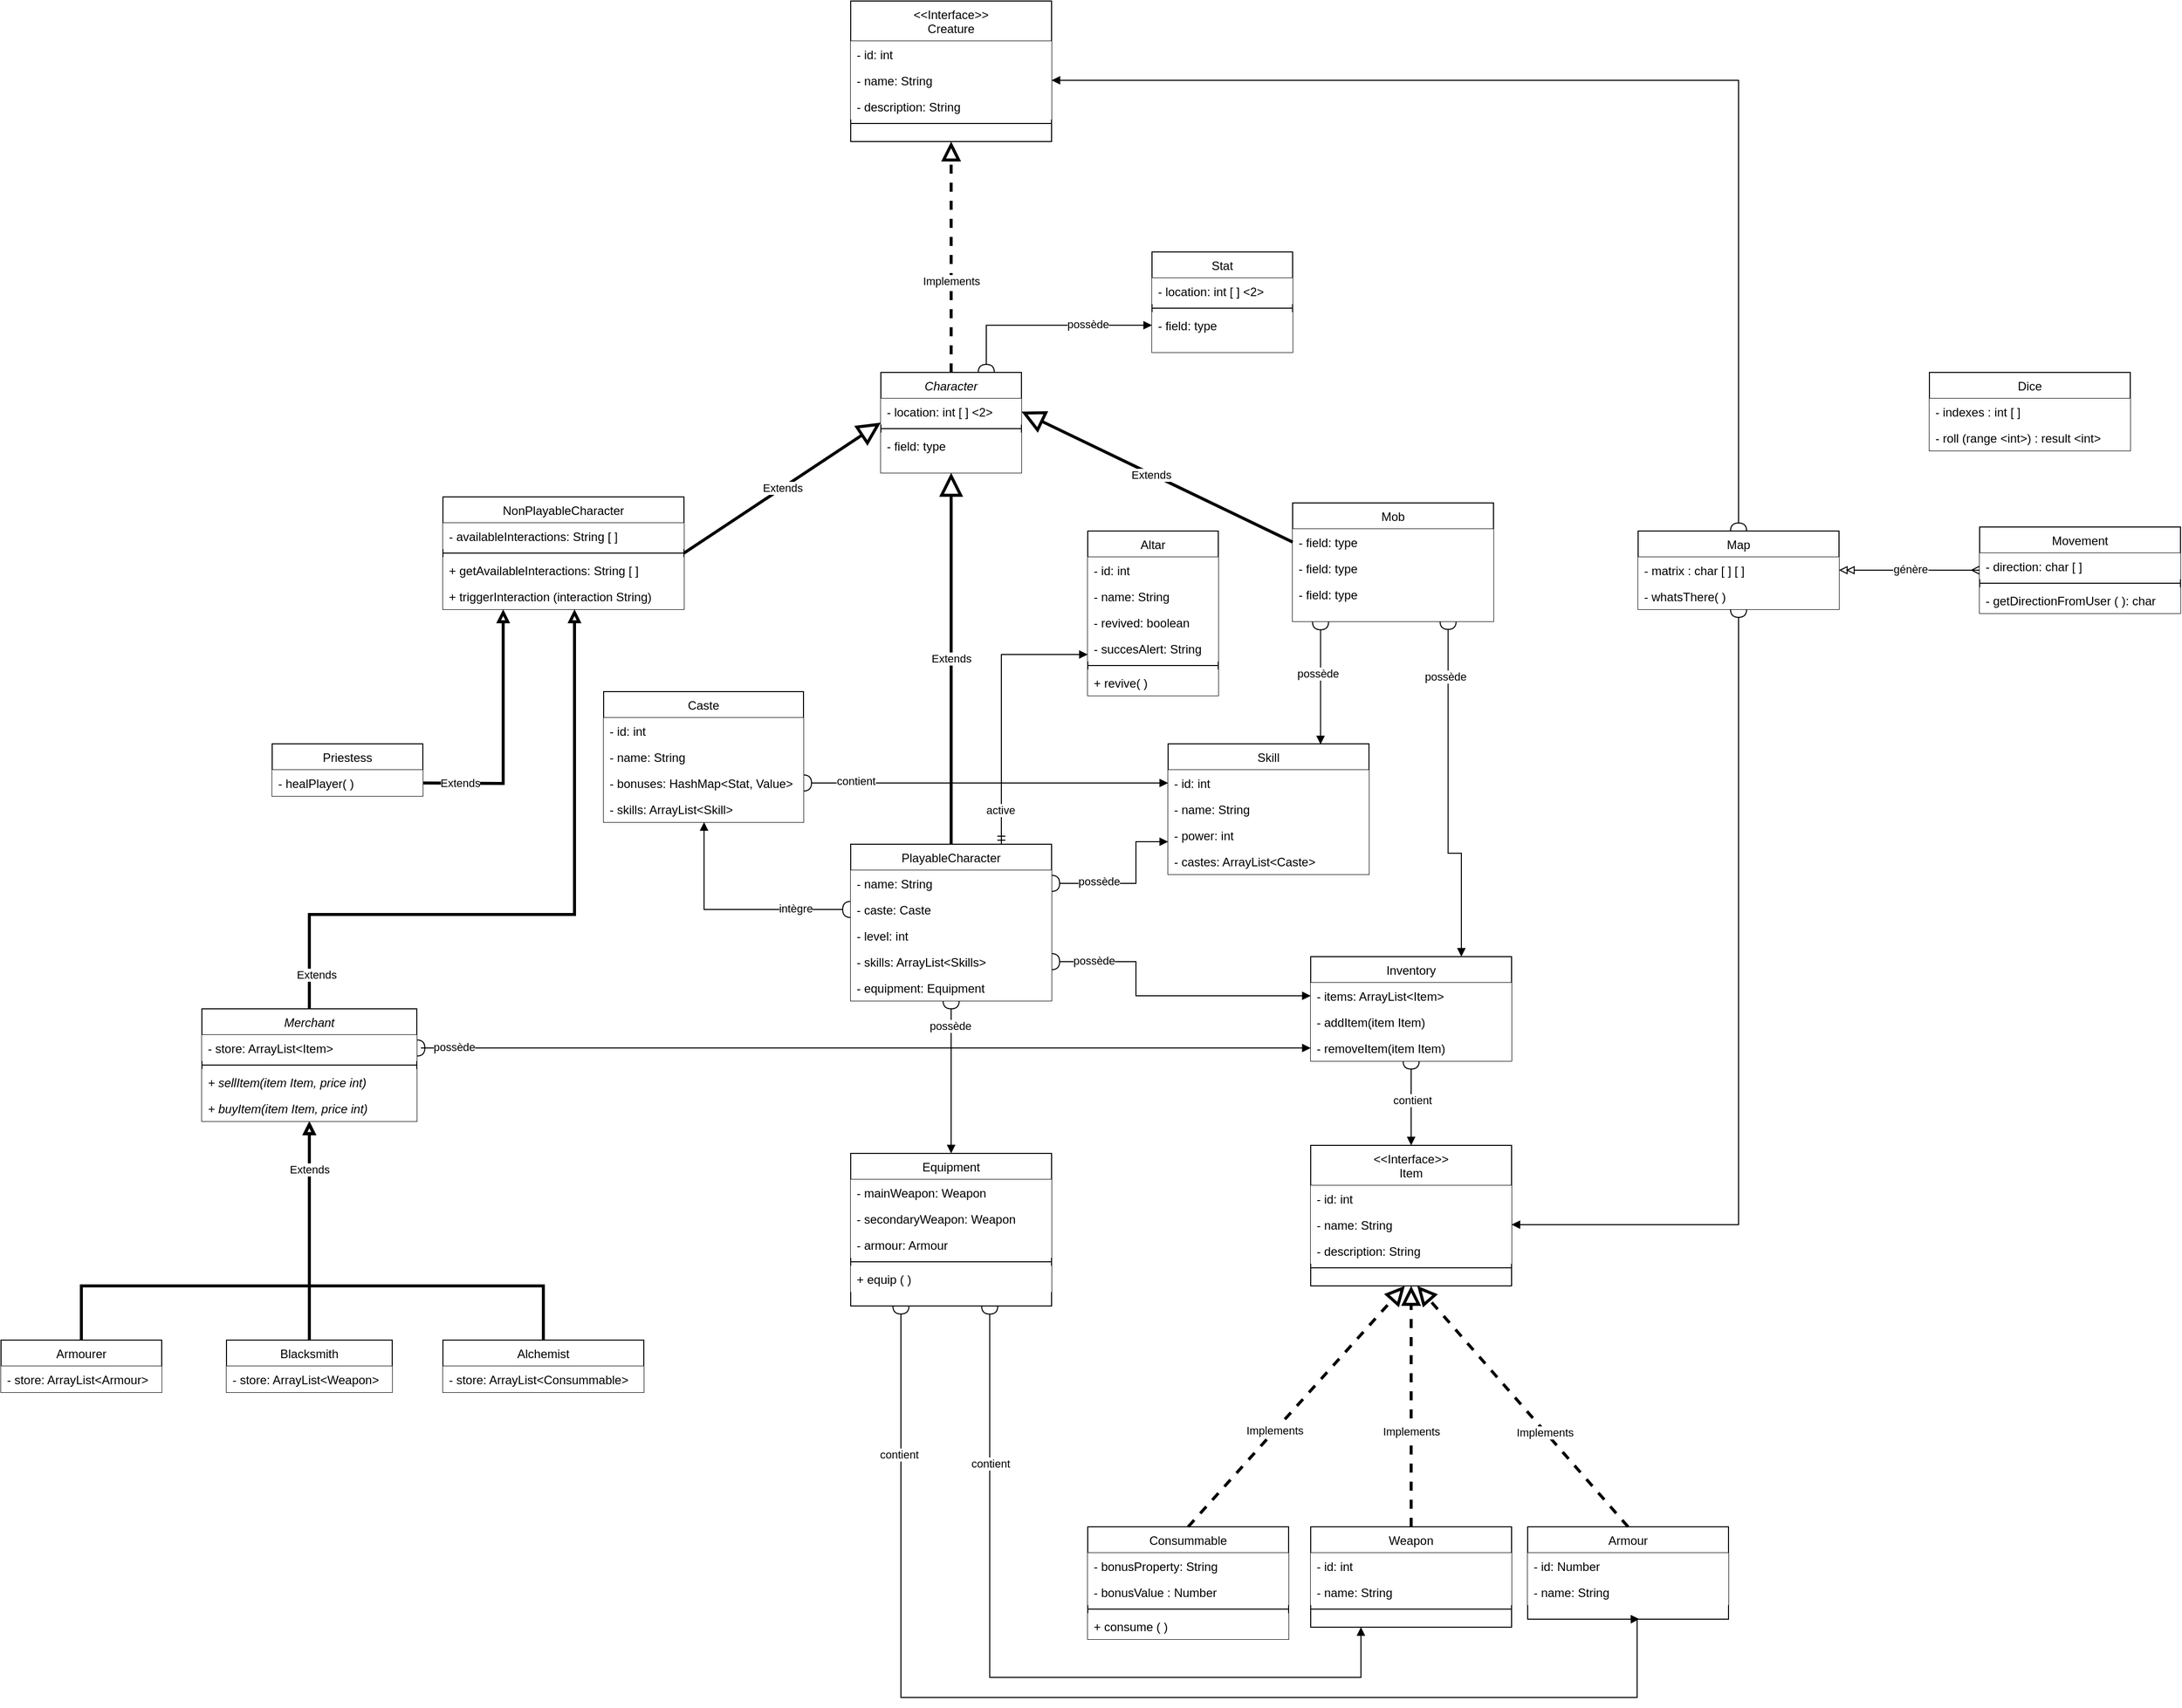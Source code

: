 <mxfile version="20.5.1" type="device"><diagram id="bacvR_WEtMaxYuzDd8Ud" name="Page-1"><mxGraphModel dx="2946" dy="1629" grid="1" gridSize="10" guides="1" tooltips="1" connect="1" arrows="1" fold="1" page="1" pageScale="1" pageWidth="2339" pageHeight="3300" math="0" shadow="0"><root><mxCell id="0"/><mxCell id="1" parent="0"/><mxCell id="iHR3ei4eB-obpqlai1Qw-1" value="Character" style="swimlane;fontStyle=2;childLayout=stackLayout;horizontal=1;startSize=26;fillColor=default;horizontalStack=0;resizeParent=1;resizeParentMax=0;resizeLast=0;collapsible=1;marginBottom=0;" parent="1" vertex="1"><mxGeometry x="936" y="900" width="140" height="100" as="geometry"/></mxCell><mxCell id="iHR3ei4eB-obpqlai1Qw-2" value="- location: int [ ] &lt;2&gt;" style="text;strokeColor=none;fillColor=default;align=left;verticalAlign=top;spacingLeft=4;spacingRight=4;overflow=hidden;rotatable=0;points=[[0,0.5],[1,0.5]];portConstraint=eastwest;" parent="iHR3ei4eB-obpqlai1Qw-1" vertex="1"><mxGeometry y="26" width="140" height="26" as="geometry"/></mxCell><mxCell id="2QzIcnTXjw0bwyJ7stiV-1" value="" style="line;strokeWidth=1;fillColor=default;align=left;verticalAlign=middle;spacingTop=-1;spacingLeft=3;spacingRight=3;rotatable=0;labelPosition=right;points=[];portConstraint=eastwest;strokeColor=inherit;" parent="iHR3ei4eB-obpqlai1Qw-1" vertex="1"><mxGeometry y="52" width="140" height="8" as="geometry"/></mxCell><mxCell id="2QzIcnTXjw0bwyJ7stiV-2" value="- field: type" style="text;strokeColor=none;fillColor=default;align=left;verticalAlign=top;spacingLeft=4;spacingRight=4;overflow=hidden;rotatable=0;points=[[0,0.5],[1,0.5]];portConstraint=eastwest;" parent="iHR3ei4eB-obpqlai1Qw-1" vertex="1"><mxGeometry y="60" width="140" height="26" as="geometry"/></mxCell><mxCell id="2QzIcnTXjw0bwyJ7stiV-3" value="" style="text;strokeColor=none;fillColor=default;align=left;verticalAlign=middle;spacingTop=-1;spacingLeft=4;spacingRight=4;rotatable=0;labelPosition=right;points=[];portConstraint=eastwest;" parent="iHR3ei4eB-obpqlai1Qw-1" vertex="1"><mxGeometry y="86" width="140" height="14" as="geometry"/></mxCell><mxCell id="2QzIcnTXjw0bwyJ7stiV-102" style="edgeStyle=orthogonalEdgeStyle;rounded=0;jumpSize=6;orthogonalLoop=1;jettySize=auto;html=1;exitX=1;exitY=0.5;exitDx=0;exitDy=0;entryX=0.5;entryY=0;entryDx=0;entryDy=0;strokeWidth=1;fontSize=11;startArrow=block;startFill=1;endArrow=halfCircle;endFill=0;" parent="1" source="_h5N_woUpPBvjCQWSPod-8" target="MS47iwPVno479nsz4RXf-2" edge="1"><mxGeometry relative="1" as="geometry"/></mxCell><mxCell id="rMMxeaxVW15OA8O81HT3-102" style="edgeStyle=orthogonalEdgeStyle;rounded=0;orthogonalLoop=1;jettySize=auto;html=1;entryX=0.5;entryY=0;entryDx=0;entryDy=0;startArrow=block;startFill=0;endArrow=none;endFill=0;strokeWidth=3;" parent="1" source="2QzIcnTXjw0bwyJ7stiV-69" target="rMMxeaxVW15OA8O81HT3-51" edge="1"><mxGeometry relative="1" as="geometry"><mxPoint x="570" y="1490" as="sourcePoint"/><Array as="points"><mxPoint x="631" y="1440"/><mxPoint x="367" y="1440"/></Array></mxGeometry></mxCell><mxCell id="2QzIcnTXjw0bwyJ7stiV-32" value="Extends" style="edgeLabel;html=1;align=center;verticalAlign=middle;resizable=0;points=[];" parent="rMMxeaxVW15OA8O81HT3-102" vertex="1" connectable="0"><mxGeometry x="0.112" relative="1" as="geometry"><mxPoint x="-193" y="60" as="offset"/></mxGeometry></mxCell><mxCell id="kKPtVSCpeIszYHzAwY8w-2" value="NonPlayableCharacter" style="swimlane;fontStyle=0;childLayout=stackLayout;horizontal=1;startSize=26;fillColor=default;horizontalStack=0;resizeParent=1;resizeParentMax=0;resizeLast=0;collapsible=1;marginBottom=0;" parent="1" vertex="1"><mxGeometry x="500" y="1024" width="240" height="112" as="geometry"/></mxCell><mxCell id="kKPtVSCpeIszYHzAwY8w-5" value="- availableInteractions: String [ ]" style="text;strokeColor=none;fillColor=default;align=left;verticalAlign=top;spacingLeft=4;spacingRight=4;overflow=hidden;rotatable=0;points=[[0,0.5],[1,0.5]];portConstraint=eastwest;" parent="kKPtVSCpeIszYHzAwY8w-2" vertex="1"><mxGeometry y="26" width="240" height="26" as="geometry"/></mxCell><mxCell id="2QzIcnTXjw0bwyJ7stiV-8" value="" style="line;strokeWidth=1;fillColor=default;align=left;verticalAlign=middle;spacingTop=-1;spacingLeft=3;spacingRight=3;rotatable=0;labelPosition=right;points=[];portConstraint=eastwest;strokeColor=inherit;" parent="kKPtVSCpeIszYHzAwY8w-2" vertex="1"><mxGeometry y="52" width="240" height="8" as="geometry"/></mxCell><mxCell id="2QzIcnTXjw0bwyJ7stiV-9" value="+ getAvailableInteractions: String [ ]" style="text;strokeColor=none;fillColor=default;align=left;verticalAlign=top;spacingLeft=4;spacingRight=4;overflow=hidden;rotatable=0;points=[[0,0.5],[1,0.5]];portConstraint=eastwest;" parent="kKPtVSCpeIszYHzAwY8w-2" vertex="1"><mxGeometry y="60" width="240" height="26" as="geometry"/></mxCell><mxCell id="2QzIcnTXjw0bwyJ7stiV-69" value="+ triggerInteraction (interaction String)" style="text;strokeColor=none;fillColor=default;align=left;verticalAlign=top;spacingLeft=4;spacingRight=4;overflow=hidden;rotatable=0;points=[[0,0.5],[1,0.5]];portConstraint=eastwest;" parent="kKPtVSCpeIszYHzAwY8w-2" vertex="1"><mxGeometry y="86" width="240" height="26" as="geometry"/></mxCell><mxCell id="rMMxeaxVW15OA8O81HT3-135" style="edgeStyle=orthogonalEdgeStyle;rounded=0;orthogonalLoop=1;jettySize=auto;html=1;exitX=1;exitY=0.25;exitDx=0;exitDy=0;startArrow=halfCircle;startFill=0;endArrow=block;endFill=1;entryX=0;entryY=0.75;entryDx=0;entryDy=0;" parent="1" source="kKPtVSCpeIszYHzAwY8w-6" target="rMMxeaxVW15OA8O81HT3-29" edge="1"><mxGeometry relative="1" as="geometry"><Array as="points"><mxPoint x="1190" y="1409"/><mxPoint x="1190" y="1368"/></Array></mxGeometry></mxCell><mxCell id="rMMxeaxVW15OA8O81HT3-139" value="possède" style="edgeLabel;html=1;align=center;verticalAlign=middle;resizable=0;points=[];" parent="rMMxeaxVW15OA8O81HT3-135" vertex="1" connectable="0"><mxGeometry x="-0.241" relative="1" as="geometry"><mxPoint x="-13" y="-2" as="offset"/></mxGeometry></mxCell><mxCell id="2QzIcnTXjw0bwyJ7stiV-85" style="edgeStyle=orthogonalEdgeStyle;rounded=0;jumpSize=6;orthogonalLoop=1;jettySize=auto;html=1;exitX=0.5;exitY=1;exitDx=0;exitDy=0;strokeWidth=1;fontSize=11;startArrow=halfCircle;startFill=0;endArrow=block;endFill=1;" parent="1" source="kKPtVSCpeIszYHzAwY8w-6" target="2QzIcnTXjw0bwyJ7stiV-81" edge="1"><mxGeometry relative="1" as="geometry"/></mxCell><mxCell id="2QzIcnTXjw0bwyJ7stiV-86" value="possède" style="edgeLabel;html=1;align=center;verticalAlign=middle;resizable=0;points=[];fontSize=11;" parent="2QzIcnTXjw0bwyJ7stiV-85" vertex="1" connectable="0"><mxGeometry x="-0.273" y="-1" relative="1" as="geometry"><mxPoint y="-31" as="offset"/></mxGeometry></mxCell><mxCell id="kKPtVSCpeIszYHzAwY8w-6" value="PlayableCharacter" style="swimlane;fontStyle=0;childLayout=stackLayout;horizontal=1;startSize=26;fillColor=default;horizontalStack=0;resizeParent=1;resizeParentMax=0;resizeLast=0;collapsible=1;marginBottom=0;" parent="1" vertex="1"><mxGeometry x="906" y="1370" width="200" height="156" as="geometry"/></mxCell><mxCell id="kKPtVSCpeIszYHzAwY8w-7" value="- name: String" style="text;strokeColor=none;fillColor=default;align=left;verticalAlign=top;spacingLeft=4;spacingRight=4;overflow=hidden;rotatable=0;points=[[0,0.5],[1,0.5]];portConstraint=eastwest;" parent="kKPtVSCpeIszYHzAwY8w-6" vertex="1"><mxGeometry y="26" width="200" height="26" as="geometry"/></mxCell><mxCell id="kKPtVSCpeIszYHzAwY8w-8" value="- caste: Caste" style="text;strokeColor=none;fillColor=default;align=left;verticalAlign=top;spacingLeft=4;spacingRight=4;overflow=hidden;rotatable=0;points=[[0,0.5],[1,0.5]];portConstraint=eastwest;" parent="kKPtVSCpeIszYHzAwY8w-6" vertex="1"><mxGeometry y="52" width="200" height="26" as="geometry"/></mxCell><mxCell id="HNfTh4EVMAXkLTbRyroo-39" value="- level: int" style="text;strokeColor=none;fillColor=default;align=left;verticalAlign=top;spacingLeft=4;spacingRight=4;overflow=hidden;rotatable=0;points=[[0,0.5],[1,0.5]];portConstraint=eastwest;" vertex="1" parent="kKPtVSCpeIszYHzAwY8w-6"><mxGeometry y="78" width="200" height="26" as="geometry"/></mxCell><mxCell id="kKPtVSCpeIszYHzAwY8w-9" value="- skills: ArrayList&lt;Skills&gt;" style="text;strokeColor=none;fillColor=default;align=left;verticalAlign=top;spacingLeft=4;spacingRight=4;overflow=hidden;rotatable=0;points=[[0,0.5],[1,0.5]];portConstraint=eastwest;" parent="kKPtVSCpeIszYHzAwY8w-6" vertex="1"><mxGeometry y="104" width="200" height="26" as="geometry"/></mxCell><mxCell id="2QzIcnTXjw0bwyJ7stiV-125" value="- equipment: Equipment" style="text;strokeColor=none;fillColor=default;align=left;verticalAlign=top;spacingLeft=4;spacingRight=4;overflow=hidden;rotatable=0;points=[[0,0.5],[1,0.5]];portConstraint=eastwest;" parent="kKPtVSCpeIszYHzAwY8w-6" vertex="1"><mxGeometry y="130" width="200" height="26" as="geometry"/></mxCell><mxCell id="kKPtVSCpeIszYHzAwY8w-10" value="Mob" style="swimlane;fontStyle=0;childLayout=stackLayout;horizontal=1;startSize=26;fillColor=default;horizontalStack=0;resizeParent=1;resizeParentMax=0;resizeLast=0;collapsible=1;marginBottom=0;" parent="1" vertex="1"><mxGeometry x="1346" y="1030" width="200" height="118" as="geometry"/></mxCell><mxCell id="kKPtVSCpeIszYHzAwY8w-11" value="- field: type" style="text;strokeColor=none;fillColor=default;align=left;verticalAlign=top;spacingLeft=4;spacingRight=4;overflow=hidden;rotatable=0;points=[[0,0.5],[1,0.5]];portConstraint=eastwest;" parent="kKPtVSCpeIszYHzAwY8w-10" vertex="1"><mxGeometry y="26" width="200" height="26" as="geometry"/></mxCell><mxCell id="kKPtVSCpeIszYHzAwY8w-12" value="- field: type" style="text;strokeColor=none;fillColor=default;align=left;verticalAlign=top;spacingLeft=4;spacingRight=4;overflow=hidden;rotatable=0;points=[[0,0.5],[1,0.5]];portConstraint=eastwest;" parent="kKPtVSCpeIszYHzAwY8w-10" vertex="1"><mxGeometry y="52" width="200" height="26" as="geometry"/></mxCell><mxCell id="kKPtVSCpeIszYHzAwY8w-13" value="- field: type" style="text;strokeColor=none;fillColor=default;align=left;verticalAlign=top;spacingLeft=4;spacingRight=4;overflow=hidden;rotatable=0;points=[[0,0.5],[1,0.5]];portConstraint=eastwest;" parent="kKPtVSCpeIszYHzAwY8w-10" vertex="1"><mxGeometry y="78" width="200" height="26" as="geometry"/></mxCell><mxCell id="rMMxeaxVW15OA8O81HT3-74" value="" style="text;strokeColor=none;fillColor=default;align=left;verticalAlign=middle;spacingTop=-1;spacingLeft=4;spacingRight=4;rotatable=0;labelPosition=right;points=[];portConstraint=eastwest;" parent="kKPtVSCpeIszYHzAwY8w-10" vertex="1"><mxGeometry y="104" width="200" height="14" as="geometry"/></mxCell><mxCell id="2QzIcnTXjw0bwyJ7stiV-101" style="edgeStyle=orthogonalEdgeStyle;rounded=0;jumpSize=6;orthogonalLoop=1;jettySize=auto;html=1;exitX=0.5;exitY=1;exitDx=0;exitDy=0;entryX=1;entryY=0.5;entryDx=0;entryDy=0;strokeWidth=1;fontSize=11;startArrow=halfCircle;startFill=0;endArrow=block;endFill=1;" parent="1" source="MS47iwPVno479nsz4RXf-2" target="2QzIcnTXjw0bwyJ7stiV-164" edge="1"><mxGeometry relative="1" as="geometry"><mxPoint x="1556" y="1710" as="targetPoint"/><Array as="points"><mxPoint x="1790" y="1749"/></Array></mxGeometry></mxCell><mxCell id="MS47iwPVno479nsz4RXf-2" value="Map" style="swimlane;fontStyle=0;childLayout=stackLayout;horizontal=1;startSize=26;fillColor=default;horizontalStack=0;resizeParent=1;resizeParentMax=0;resizeLast=0;collapsible=1;marginBottom=0;" parent="1" vertex="1"><mxGeometry x="1690" y="1058" width="200" height="78" as="geometry"/></mxCell><mxCell id="MS47iwPVno479nsz4RXf-3" value="- matrix : char [ ] [ ]" style="text;strokeColor=none;fillColor=default;align=left;verticalAlign=top;spacingLeft=4;spacingRight=4;overflow=hidden;rotatable=0;points=[[0,0.5],[1,0.5]];portConstraint=eastwest;" parent="MS47iwPVno479nsz4RXf-2" vertex="1"><mxGeometry y="26" width="200" height="26" as="geometry"/></mxCell><mxCell id="MS47iwPVno479nsz4RXf-5" value="- whatsThere( ) " style="text;strokeColor=none;fillColor=default;align=left;verticalAlign=top;spacingLeft=4;spacingRight=4;overflow=hidden;rotatable=0;points=[[0,0.5],[1,0.5]];portConstraint=eastwest;" parent="MS47iwPVno479nsz4RXf-2" vertex="1"><mxGeometry y="52" width="200" height="26" as="geometry"/></mxCell><mxCell id="2QzIcnTXjw0bwyJ7stiV-105" style="edgeStyle=orthogonalEdgeStyle;rounded=0;jumpSize=6;orthogonalLoop=1;jettySize=auto;html=1;exitX=0;exitY=0.5;exitDx=0;exitDy=0;entryX=1;entryY=0.5;entryDx=0;entryDy=0;strokeWidth=1;fontSize=11;startArrow=ERmany;startFill=0;endArrow=doubleBlock;endFill=0;" parent="1" source="rMMxeaxVW15OA8O81HT3-26" target="MS47iwPVno479nsz4RXf-3" edge="1"><mxGeometry relative="1" as="geometry"/></mxCell><mxCell id="2QzIcnTXjw0bwyJ7stiV-106" value="génère" style="edgeLabel;html=1;align=center;verticalAlign=middle;resizable=0;points=[];fontSize=11;" parent="2QzIcnTXjw0bwyJ7stiV-105" vertex="1" connectable="0"><mxGeometry x="0.151" relative="1" as="geometry"><mxPoint x="11" y="-1" as="offset"/></mxGeometry></mxCell><mxCell id="rMMxeaxVW15OA8O81HT3-26" value="Movement" style="swimlane;fontStyle=0;childLayout=stackLayout;horizontal=1;startSize=26;fillColor=default;horizontalStack=0;resizeParent=1;resizeParentMax=0;resizeLast=0;collapsible=1;marginBottom=0;" parent="1" vertex="1"><mxGeometry x="2030" y="1054" width="200" height="86" as="geometry"/></mxCell><mxCell id="rMMxeaxVW15OA8O81HT3-27" value="- direction: char [ ]" style="text;strokeColor=none;fillColor=default;align=left;verticalAlign=top;spacingLeft=4;spacingRight=4;overflow=hidden;rotatable=0;points=[[0,0.5],[1,0.5]];portConstraint=eastwest;" parent="rMMxeaxVW15OA8O81HT3-26" vertex="1"><mxGeometry y="26" width="200" height="26" as="geometry"/></mxCell><mxCell id="HNfTh4EVMAXkLTbRyroo-13" value="" style="line;strokeWidth=1;fillColor=none;align=left;verticalAlign=middle;spacingTop=-1;spacingLeft=3;spacingRight=3;rotatable=0;labelPosition=right;points=[];portConstraint=eastwest;strokeColor=inherit;fontSize=11;" vertex="1" parent="rMMxeaxVW15OA8O81HT3-26"><mxGeometry y="52" width="200" height="8" as="geometry"/></mxCell><mxCell id="rMMxeaxVW15OA8O81HT3-28" value="- getDirectionFromUser ( ): char" style="text;strokeColor=none;fillColor=default;align=left;verticalAlign=top;spacingLeft=4;spacingRight=4;overflow=hidden;rotatable=0;points=[[0,0.5],[1,0.5]];portConstraint=eastwest;" parent="rMMxeaxVW15OA8O81HT3-26" vertex="1"><mxGeometry y="60" width="200" height="26" as="geometry"/></mxCell><mxCell id="rMMxeaxVW15OA8O81HT3-29" value="Skill" style="swimlane;fontStyle=0;childLayout=stackLayout;horizontal=1;startSize=26;fillColor=default;horizontalStack=0;resizeParent=1;resizeParentMax=0;resizeLast=0;collapsible=1;marginBottom=0;" parent="1" vertex="1"><mxGeometry x="1222" y="1270" width="200" height="130" as="geometry"/></mxCell><mxCell id="rMMxeaxVW15OA8O81HT3-30" value="- id: int" style="text;strokeColor=none;fillColor=default;align=left;verticalAlign=top;spacingLeft=4;spacingRight=4;overflow=hidden;rotatable=0;points=[[0,0.5],[1,0.5]];portConstraint=eastwest;" parent="rMMxeaxVW15OA8O81HT3-29" vertex="1"><mxGeometry y="26" width="200" height="26" as="geometry"/></mxCell><mxCell id="rMMxeaxVW15OA8O81HT3-31" value="- name: String" style="text;strokeColor=none;fillColor=default;align=left;verticalAlign=top;spacingLeft=4;spacingRight=4;overflow=hidden;rotatable=0;points=[[0,0.5],[1,0.5]];portConstraint=eastwest;" parent="rMMxeaxVW15OA8O81HT3-29" vertex="1"><mxGeometry y="52" width="200" height="26" as="geometry"/></mxCell><mxCell id="2QzIcnTXjw0bwyJ7stiV-124" value="- power: int" style="text;strokeColor=none;fillColor=default;align=left;verticalAlign=top;spacingLeft=4;spacingRight=4;overflow=hidden;rotatable=0;points=[[0,0.5],[1,0.5]];portConstraint=eastwest;" parent="rMMxeaxVW15OA8O81HT3-29" vertex="1"><mxGeometry y="78" width="200" height="26" as="geometry"/></mxCell><mxCell id="2QzIcnTXjw0bwyJ7stiV-130" value="- castes: ArrayList&lt;Caste&gt;" style="text;strokeColor=none;fillColor=default;align=left;verticalAlign=top;spacingLeft=4;spacingRight=4;overflow=hidden;rotatable=0;points=[[0,0.5],[1,0.5]];portConstraint=eastwest;" parent="rMMxeaxVW15OA8O81HT3-29" vertex="1"><mxGeometry y="104" width="200" height="26" as="geometry"/></mxCell><mxCell id="rMMxeaxVW15OA8O81HT3-32" value="Inventory" style="swimlane;fontStyle=0;childLayout=stackLayout;horizontal=1;startSize=26;fillColor=default;horizontalStack=0;resizeParent=1;resizeParentMax=0;resizeLast=0;collapsible=1;marginBottom=0;" parent="1" vertex="1"><mxGeometry x="1364" y="1482" width="200" height="104" as="geometry"/></mxCell><mxCell id="rMMxeaxVW15OA8O81HT3-33" value="- items: ArrayList&lt;Item&gt;" style="text;strokeColor=none;fillColor=default;align=left;verticalAlign=top;spacingLeft=4;spacingRight=4;overflow=hidden;rotatable=0;points=[[0,0.5],[1,0.5]];portConstraint=eastwest;" parent="rMMxeaxVW15OA8O81HT3-32" vertex="1"><mxGeometry y="26" width="200" height="26" as="geometry"/></mxCell><mxCell id="rMMxeaxVW15OA8O81HT3-34" value="- addItem(item Item) " style="text;strokeColor=none;fillColor=default;align=left;verticalAlign=top;spacingLeft=4;spacingRight=4;overflow=hidden;rotatable=0;points=[[0,0.5],[1,0.5]];portConstraint=eastwest;" parent="rMMxeaxVW15OA8O81HT3-32" vertex="1"><mxGeometry y="52" width="200" height="26" as="geometry"/></mxCell><mxCell id="HNfTh4EVMAXkLTbRyroo-6" value="- removeItem(item Item) " style="text;strokeColor=none;fillColor=default;align=left;verticalAlign=top;spacingLeft=4;spacingRight=4;overflow=hidden;rotatable=0;points=[[0,0.5],[1,0.5]];portConstraint=eastwest;" vertex="1" parent="rMMxeaxVW15OA8O81HT3-32"><mxGeometry y="78" width="200" height="26" as="geometry"/></mxCell><mxCell id="rMMxeaxVW15OA8O81HT3-38" value="Consummable" style="swimlane;fontStyle=0;childLayout=stackLayout;horizontal=1;startSize=26;fillColor=default;horizontalStack=0;resizeParent=1;resizeParentMax=0;resizeLast=0;collapsible=1;marginBottom=0;" parent="1" vertex="1"><mxGeometry x="1142" y="2050" width="200" height="112" as="geometry"/></mxCell><mxCell id="rMMxeaxVW15OA8O81HT3-39" value="- bonusProperty: String " style="text;strokeColor=none;fillColor=default;align=left;verticalAlign=top;spacingLeft=4;spacingRight=4;overflow=hidden;rotatable=0;points=[[0,0.5],[1,0.5]];portConstraint=eastwest;" parent="rMMxeaxVW15OA8O81HT3-38" vertex="1"><mxGeometry y="26" width="200" height="26" as="geometry"/></mxCell><mxCell id="2QzIcnTXjw0bwyJ7stiV-63" value="- bonusValue : Number" style="text;strokeColor=none;fillColor=default;align=left;verticalAlign=top;spacingLeft=4;spacingRight=4;overflow=hidden;rotatable=0;points=[[0,0.5],[1,0.5]];portConstraint=eastwest;" parent="rMMxeaxVW15OA8O81HT3-38" vertex="1"><mxGeometry y="52" width="200" height="26" as="geometry"/></mxCell><mxCell id="2QzIcnTXjw0bwyJ7stiV-65" value="" style="line;strokeWidth=1;fillColor=none;align=left;verticalAlign=middle;spacingTop=-1;spacingLeft=3;spacingRight=3;rotatable=0;labelPosition=right;points=[];portConstraint=eastwest;strokeColor=inherit;fontSize=12;" parent="rMMxeaxVW15OA8O81HT3-38" vertex="1"><mxGeometry y="78" width="200" height="8" as="geometry"/></mxCell><mxCell id="2QzIcnTXjw0bwyJ7stiV-64" value="+ consume ( )" style="text;strokeColor=none;fillColor=default;align=left;verticalAlign=top;spacingLeft=4;spacingRight=4;overflow=hidden;rotatable=0;points=[[0,0.5],[1,0.5]];portConstraint=eastwest;" parent="rMMxeaxVW15OA8O81HT3-38" vertex="1"><mxGeometry y="86" width="200" height="26" as="geometry"/></mxCell><mxCell id="rMMxeaxVW15OA8O81HT3-42" value="Weapon" style="swimlane;fontStyle=0;childLayout=stackLayout;horizontal=1;startSize=26;fillColor=default;horizontalStack=0;resizeParent=1;resizeParentMax=0;resizeLast=0;collapsible=1;marginBottom=0;" parent="1" vertex="1"><mxGeometry x="1364" y="2050" width="200" height="100" as="geometry"/></mxCell><mxCell id="rMMxeaxVW15OA8O81HT3-43" value="- id: int" style="text;strokeColor=none;fillColor=default;align=left;verticalAlign=top;spacingLeft=4;spacingRight=4;overflow=hidden;rotatable=0;points=[[0,0.5],[1,0.5]];portConstraint=eastwest;" parent="rMMxeaxVW15OA8O81HT3-42" vertex="1"><mxGeometry y="26" width="200" height="26" as="geometry"/></mxCell><mxCell id="rMMxeaxVW15OA8O81HT3-44" value="- name: String" style="text;strokeColor=none;fillColor=default;align=left;verticalAlign=top;spacingLeft=4;spacingRight=4;overflow=hidden;rotatable=0;points=[[0,0.5],[1,0.5]];portConstraint=eastwest;" parent="rMMxeaxVW15OA8O81HT3-42" vertex="1"><mxGeometry y="52" width="200" height="26" as="geometry"/></mxCell><mxCell id="2QzIcnTXjw0bwyJ7stiV-67" value="" style="line;strokeWidth=1;fillColor=none;align=left;verticalAlign=middle;spacingTop=-1;spacingLeft=3;spacingRight=3;rotatable=0;labelPosition=right;points=[];portConstraint=eastwest;strokeColor=inherit;fontSize=12;" parent="rMMxeaxVW15OA8O81HT3-42" vertex="1"><mxGeometry y="78" width="200" height="8" as="geometry"/></mxCell><mxCell id="2QzIcnTXjw0bwyJ7stiV-92" value="" style="text;strokeColor=none;fillColor=none;align=left;verticalAlign=middle;spacingTop=-1;spacingLeft=4;spacingRight=4;rotatable=0;labelPosition=right;points=[];portConstraint=eastwest;fontSize=11;" parent="rMMxeaxVW15OA8O81HT3-42" vertex="1"><mxGeometry y="86" width="200" height="14" as="geometry"/></mxCell><mxCell id="rMMxeaxVW15OA8O81HT3-46" value="Armour" style="swimlane;fontStyle=0;childLayout=stackLayout;horizontal=1;startSize=26;fillColor=default;horizontalStack=0;resizeParent=1;resizeParentMax=0;resizeLast=0;collapsible=1;marginBottom=0;" parent="1" vertex="1"><mxGeometry x="1580" y="2050" width="200" height="92" as="geometry"/></mxCell><mxCell id="rMMxeaxVW15OA8O81HT3-47" value="- id: Number" style="text;strokeColor=none;fillColor=default;align=left;verticalAlign=top;spacingLeft=4;spacingRight=4;overflow=hidden;rotatable=0;points=[[0,0.5],[1,0.5]];portConstraint=eastwest;" parent="rMMxeaxVW15OA8O81HT3-46" vertex="1"><mxGeometry y="26" width="200" height="26" as="geometry"/></mxCell><mxCell id="rMMxeaxVW15OA8O81HT3-48" value="- name: String" style="text;strokeColor=none;fillColor=default;align=left;verticalAlign=top;spacingLeft=4;spacingRight=4;overflow=hidden;rotatable=0;points=[[0,0.5],[1,0.5]];portConstraint=eastwest;" parent="rMMxeaxVW15OA8O81HT3-46" vertex="1"><mxGeometry y="52" width="200" height="26" as="geometry"/></mxCell><mxCell id="2QzIcnTXjw0bwyJ7stiV-96" value="" style="text;strokeColor=none;fillColor=none;align=left;verticalAlign=middle;spacingTop=-1;spacingLeft=4;spacingRight=4;rotatable=0;labelPosition=right;points=[];portConstraint=eastwest;fontSize=11;" parent="rMMxeaxVW15OA8O81HT3-46" vertex="1"><mxGeometry y="78" width="200" height="14" as="geometry"/></mxCell><mxCell id="2QzIcnTXjw0bwyJ7stiV-22" style="edgeStyle=orthogonalEdgeStyle;rounded=0;orthogonalLoop=1;jettySize=auto;html=1;exitX=0.5;exitY=1;exitDx=0;exitDy=0;entryX=0.5;entryY=0;entryDx=0;entryDy=0;endArrow=none;endFill=0;jumpSize=8;strokeWidth=3;startArrow=block;startFill=0;" parent="1" source="rMMxeaxVW15OA8O81HT3-51" target="2QzIcnTXjw0bwyJ7stiV-10" edge="1"><mxGeometry relative="1" as="geometry"><Array as="points"><mxPoint x="367" y="1810"/><mxPoint x="600" y="1810"/></Array></mxGeometry></mxCell><mxCell id="2QzIcnTXjw0bwyJ7stiV-23" style="edgeStyle=orthogonalEdgeStyle;rounded=0;orthogonalLoop=1;jettySize=auto;html=1;exitX=0.5;exitY=1;exitDx=0;exitDy=0;entryX=0.5;entryY=0;entryDx=0;entryDy=0;endArrow=none;endFill=0;jumpSize=8;strokeWidth=3;startArrow=block;startFill=0;" parent="1" source="rMMxeaxVW15OA8O81HT3-51" target="2QzIcnTXjw0bwyJ7stiV-14" edge="1"><mxGeometry relative="1" as="geometry"><Array as="points"><mxPoint x="367" y="1830"/><mxPoint x="367" y="1830"/></Array></mxGeometry></mxCell><mxCell id="2QzIcnTXjw0bwyJ7stiV-24" style="edgeStyle=orthogonalEdgeStyle;rounded=0;orthogonalLoop=1;jettySize=auto;html=1;exitX=0.5;exitY=1;exitDx=0;exitDy=0;entryX=0.5;entryY=0;entryDx=0;entryDy=0;endArrow=none;endFill=0;jumpSize=8;strokeWidth=3;startArrow=block;startFill=0;" parent="1" source="rMMxeaxVW15OA8O81HT3-51" target="2QzIcnTXjw0bwyJ7stiV-18" edge="1"><mxGeometry relative="1" as="geometry"><Array as="points"><mxPoint x="367" y="1810"/><mxPoint x="140" y="1810"/></Array></mxGeometry></mxCell><mxCell id="2QzIcnTXjw0bwyJ7stiV-27" value="Extends" style="edgeLabel;html=1;align=center;verticalAlign=middle;resizable=0;points=[];fontStyle=0" parent="2QzIcnTXjw0bwyJ7stiV-24" vertex="1" connectable="0"><mxGeometry x="-0.853" y="1" relative="1" as="geometry"><mxPoint x="-1" y="15" as="offset"/></mxGeometry></mxCell><mxCell id="rMMxeaxVW15OA8O81HT3-51" value="Merchant" style="swimlane;fontStyle=2;childLayout=stackLayout;horizontal=1;startSize=26;fillColor=default;horizontalStack=0;resizeParent=1;resizeParentMax=0;resizeLast=0;collapsible=1;marginBottom=0;" parent="1" vertex="1"><mxGeometry x="260" y="1534" width="214" height="112" as="geometry"/></mxCell><mxCell id="rMMxeaxVW15OA8O81HT3-53" value="- store: ArrayList&lt;Item&gt;" style="text;strokeColor=none;fillColor=default;align=left;verticalAlign=top;spacingLeft=4;spacingRight=4;overflow=hidden;rotatable=0;points=[[0,0.5],[1,0.5]];portConstraint=eastwest;" parent="rMMxeaxVW15OA8O81HT3-51" vertex="1"><mxGeometry y="26" width="214" height="26" as="geometry"/></mxCell><mxCell id="2QzIcnTXjw0bwyJ7stiV-25" value="" style="line;strokeWidth=1;fillColor=none;align=left;verticalAlign=middle;spacingTop=-1;spacingLeft=3;spacingRight=3;rotatable=0;labelPosition=right;points=[];portConstraint=eastwest;strokeColor=inherit;" parent="rMMxeaxVW15OA8O81HT3-51" vertex="1"><mxGeometry y="52" width="214" height="8" as="geometry"/></mxCell><mxCell id="2QzIcnTXjw0bwyJ7stiV-26" value="+ sellItem(item Item, price int)" style="text;strokeColor=none;fillColor=default;align=left;verticalAlign=top;spacingLeft=4;spacingRight=4;overflow=hidden;rotatable=0;points=[[0,0.5],[1,0.5]];portConstraint=eastwest;fontStyle=2" parent="rMMxeaxVW15OA8O81HT3-51" vertex="1"><mxGeometry y="60" width="214" height="26" as="geometry"/></mxCell><mxCell id="HNfTh4EVMAXkLTbRyroo-7" value="+ buyItem(item Item, price int)" style="text;strokeColor=none;fillColor=default;align=left;verticalAlign=top;spacingLeft=4;spacingRight=4;overflow=hidden;rotatable=0;points=[[0,0.5],[1,0.5]];portConstraint=eastwest;fontStyle=2" vertex="1" parent="rMMxeaxVW15OA8O81HT3-51"><mxGeometry y="86" width="214" height="26" as="geometry"/></mxCell><mxCell id="rMMxeaxVW15OA8O81HT3-103" value="Altar" style="swimlane;fontStyle=0;childLayout=stackLayout;horizontal=1;startSize=26;fillColor=default;horizontalStack=0;resizeParent=1;resizeParentMax=0;resizeLast=0;collapsible=1;marginBottom=0;" parent="1" vertex="1"><mxGeometry x="1142" y="1058" width="130" height="164" as="geometry"/></mxCell><mxCell id="2QzIcnTXjw0bwyJ7stiV-114" value="- id: int" style="text;strokeColor=none;fillColor=default;align=left;verticalAlign=top;spacingLeft=4;spacingRight=4;overflow=hidden;rotatable=0;points=[[0,0.5],[1,0.5]];portConstraint=eastwest;" parent="rMMxeaxVW15OA8O81HT3-103" vertex="1"><mxGeometry y="26" width="130" height="26" as="geometry"/></mxCell><mxCell id="rMMxeaxVW15OA8O81HT3-106" value="- name: String" style="text;strokeColor=none;fillColor=default;align=left;verticalAlign=top;spacingLeft=4;spacingRight=4;overflow=hidden;rotatable=0;points=[[0,0.5],[1,0.5]];portConstraint=eastwest;" parent="rMMxeaxVW15OA8O81HT3-103" vertex="1"><mxGeometry y="52" width="130" height="26" as="geometry"/></mxCell><mxCell id="rMMxeaxVW15OA8O81HT3-104" value="- revived: boolean" style="text;strokeColor=none;fillColor=default;align=left;verticalAlign=top;spacingLeft=4;spacingRight=4;overflow=hidden;rotatable=0;points=[[0,0.5],[1,0.5]];portConstraint=eastwest;" parent="rMMxeaxVW15OA8O81HT3-103" vertex="1"><mxGeometry y="78" width="130" height="26" as="geometry"/></mxCell><mxCell id="2QzIcnTXjw0bwyJ7stiV-121" value="- succesAlert: String" style="text;strokeColor=none;fillColor=default;align=left;verticalAlign=top;spacingLeft=4;spacingRight=4;overflow=hidden;rotatable=0;points=[[0,0.5],[1,0.5]];portConstraint=eastwest;" parent="rMMxeaxVW15OA8O81HT3-103" vertex="1"><mxGeometry y="104" width="130" height="26" as="geometry"/></mxCell><mxCell id="HNfTh4EVMAXkLTbRyroo-17" value="" style="line;strokeWidth=1;fillColor=none;align=left;verticalAlign=middle;spacingTop=-1;spacingLeft=3;spacingRight=3;rotatable=0;labelPosition=right;points=[];portConstraint=eastwest;strokeColor=inherit;fontSize=11;" vertex="1" parent="rMMxeaxVW15OA8O81HT3-103"><mxGeometry y="130" width="130" height="8" as="geometry"/></mxCell><mxCell id="HNfTh4EVMAXkLTbRyroo-16" value="+ revive( )" style="text;strokeColor=none;fillColor=default;align=left;verticalAlign=top;spacingLeft=4;spacingRight=4;overflow=hidden;rotatable=0;points=[[0,0.5],[1,0.5]];portConstraint=eastwest;" vertex="1" parent="rMMxeaxVW15OA8O81HT3-103"><mxGeometry y="138" width="130" height="26" as="geometry"/></mxCell><mxCell id="rMMxeaxVW15OA8O81HT3-119" style="edgeStyle=orthogonalEdgeStyle;rounded=0;orthogonalLoop=1;jettySize=auto;html=1;entryX=0.75;entryY=0;entryDx=0;entryDy=0;startArrow=block;startFill=1;endArrow=ERmandOne;endFill=0;exitX=0;exitY=0.75;exitDx=0;exitDy=0;" parent="1" source="rMMxeaxVW15OA8O81HT3-103" target="kKPtVSCpeIszYHzAwY8w-6" edge="1"><mxGeometry relative="1" as="geometry"><mxPoint x="1130" y="1180" as="sourcePoint"/></mxGeometry></mxCell><mxCell id="2QzIcnTXjw0bwyJ7stiV-30" value="active" style="edgeLabel;html=1;align=center;verticalAlign=middle;resizable=0;points=[];" parent="rMMxeaxVW15OA8O81HT3-119" vertex="1" connectable="0"><mxGeometry x="0.466" y="-1" relative="1" as="geometry"><mxPoint y="39" as="offset"/></mxGeometry></mxCell><mxCell id="rMMxeaxVW15OA8O81HT3-124" value="" style="endArrow=block;dashed=1;endFill=0;endSize=12;html=1;rounded=0;exitX=0.5;exitY=0;exitDx=0;exitDy=0;strokeWidth=3;" parent="1" source="iHR3ei4eB-obpqlai1Qw-1" target="_h5N_woUpPBvjCQWSPod-11" edge="1"><mxGeometry width="160" relative="1" as="geometry"><mxPoint x="1206" y="1180" as="sourcePoint"/><mxPoint x="1366" y="1180" as="targetPoint"/></mxGeometry></mxCell><mxCell id="rMMxeaxVW15OA8O81HT3-130" value="Implements" style="edgeLabel;html=1;align=center;verticalAlign=middle;resizable=0;points=[];" parent="rMMxeaxVW15OA8O81HT3-124" vertex="1" connectable="0"><mxGeometry x="-0.208" y="2" relative="1" as="geometry"><mxPoint x="2" as="offset"/></mxGeometry></mxCell><mxCell id="rMMxeaxVW15OA8O81HT3-125" value="Extends" style="endArrow=block;endSize=16;endFill=0;html=1;rounded=0;exitX=1;exitY=0.5;exitDx=0;exitDy=0;strokeWidth=3;entryX=0;entryY=0.5;entryDx=0;entryDy=0;" parent="1" source="kKPtVSCpeIszYHzAwY8w-2" target="iHR3ei4eB-obpqlai1Qw-1" edge="1"><mxGeometry width="160" relative="1" as="geometry"><mxPoint x="1036" y="1250" as="sourcePoint"/><mxPoint x="1196" y="1250" as="targetPoint"/></mxGeometry></mxCell><mxCell id="rMMxeaxVW15OA8O81HT3-128" value="Extends" style="endArrow=block;endSize=16;endFill=0;html=1;rounded=0;exitX=0.5;exitY=0;exitDx=0;exitDy=0;strokeWidth=3;" parent="1" source="kKPtVSCpeIszYHzAwY8w-6" target="2QzIcnTXjw0bwyJ7stiV-3" edge="1"><mxGeometry width="160" relative="1" as="geometry"><mxPoint x="786" y="1336" as="sourcePoint"/><mxPoint x="1036" y="1210" as="targetPoint"/></mxGeometry></mxCell><mxCell id="rMMxeaxVW15OA8O81HT3-129" value="Extends" style="endArrow=block;endSize=16;endFill=0;html=1;rounded=0;exitX=0;exitY=0.5;exitDx=0;exitDy=0;entryX=1;entryY=0.5;entryDx=0;entryDy=0;strokeWidth=3;jumpSize=6;" parent="1" source="kKPtVSCpeIszYHzAwY8w-11" target="iHR3ei4eB-obpqlai1Qw-2" edge="1"><mxGeometry x="0.037" y="1" width="160" relative="1" as="geometry"><mxPoint x="1016" y="1336" as="sourcePoint"/><mxPoint x="1126" y="1010" as="targetPoint"/><mxPoint as="offset"/></mxGeometry></mxCell><mxCell id="rMMxeaxVW15OA8O81HT3-133" style="edgeStyle=orthogonalEdgeStyle;rounded=0;orthogonalLoop=1;jettySize=auto;html=1;entryX=0.762;entryY=0.004;entryDx=0;entryDy=0;exitX=0.139;exitY=1.024;exitDx=0;exitDy=0;exitPerimeter=0;startArrow=halfCircle;startFill=0;entryPerimeter=0;endArrow=block;endFill=1;" parent="1" source="rMMxeaxVW15OA8O81HT3-74" target="rMMxeaxVW15OA8O81HT3-29" edge="1"><mxGeometry relative="1" as="geometry"><mxPoint x="1372" y="1160" as="sourcePoint"/><mxPoint x="1517.2" y="1158.994" as="targetPoint"/><Array as="points"><mxPoint x="1374" y="1271"/></Array></mxGeometry></mxCell><mxCell id="rMMxeaxVW15OA8O81HT3-138" value="possède" style="edgeLabel;html=1;align=center;verticalAlign=middle;resizable=0;points=[];" parent="rMMxeaxVW15OA8O81HT3-133" vertex="1" connectable="0"><mxGeometry x="-0.162" y="-3" relative="1" as="geometry"><mxPoint as="offset"/></mxGeometry></mxCell><mxCell id="rMMxeaxVW15OA8O81HT3-146" style="edgeStyle=orthogonalEdgeStyle;rounded=0;orthogonalLoop=1;jettySize=auto;html=1;entryX=0.75;entryY=0;entryDx=0;entryDy=0;exitX=0.139;exitY=1.024;exitDx=0;exitDy=0;exitPerimeter=0;startArrow=halfCircle;startFill=0;endArrow=block;endFill=1;" parent="1" target="rMMxeaxVW15OA8O81HT3-32" edge="1"><mxGeometry relative="1" as="geometry"><mxPoint x="1500.8" y="1148.006" as="sourcePoint"/><mxPoint x="1499" y="1289.67" as="targetPoint"/><Array as="points"><mxPoint x="1501" y="1379"/></Array></mxGeometry></mxCell><mxCell id="rMMxeaxVW15OA8O81HT3-147" value="possède" style="edgeLabel;html=1;align=center;verticalAlign=middle;resizable=0;points=[];" parent="rMMxeaxVW15OA8O81HT3-146" vertex="1" connectable="0"><mxGeometry x="-0.162" y="-3" relative="1" as="geometry"><mxPoint y="-91" as="offset"/></mxGeometry></mxCell><mxCell id="rMMxeaxVW15OA8O81HT3-150" style="edgeStyle=orthogonalEdgeStyle;rounded=0;orthogonalLoop=1;jettySize=auto;html=1;entryX=0.5;entryY=0;entryDx=0;entryDy=0;startArrow=halfCircle;startFill=0;endArrow=block;endFill=1;exitX=0.5;exitY=1;exitDx=0;exitDy=0;" parent="1" source="rMMxeaxVW15OA8O81HT3-32" target="2QzIcnTXjw0bwyJ7stiV-162" edge="1"><mxGeometry relative="1" as="geometry"><mxPoint x="1440" y="1490" as="sourcePoint"/><mxPoint x="1461" y="1640" as="targetPoint"/><Array as="points"/></mxGeometry></mxCell><mxCell id="HNfTh4EVMAXkLTbRyroo-8" value="contient" style="edgeLabel;html=1;align=center;verticalAlign=middle;resizable=0;points=[];" vertex="1" connectable="0" parent="rMMxeaxVW15OA8O81HT3-150"><mxGeometry x="-0.08" y="1" relative="1" as="geometry"><mxPoint as="offset"/></mxGeometry></mxCell><mxCell id="rMMxeaxVW15OA8O81HT3-164" value="" style="endArrow=block;dashed=1;endFill=0;endSize=12;html=1;rounded=0;exitX=0.5;exitY=0;exitDx=0;exitDy=0;strokeWidth=3;" parent="1" source="rMMxeaxVW15OA8O81HT3-38" target="2QzIcnTXjw0bwyJ7stiV-167" edge="1"><mxGeometry width="160" relative="1" as="geometry"><mxPoint x="1198.58" y="1916" as="sourcePoint"/><mxPoint x="1430" y="1790" as="targetPoint"/></mxGeometry></mxCell><mxCell id="rMMxeaxVW15OA8O81HT3-165" value="Implements" style="edgeLabel;html=1;align=center;verticalAlign=middle;resizable=0;points=[];" parent="rMMxeaxVW15OA8O81HT3-164" vertex="1" connectable="0"><mxGeometry x="-0.208" y="2" relative="1" as="geometry"><mxPoint x="2" as="offset"/></mxGeometry></mxCell><mxCell id="rMMxeaxVW15OA8O81HT3-170" value="" style="endArrow=block;dashed=1;endFill=0;endSize=12;html=1;rounded=0;exitX=0.5;exitY=0;exitDx=0;exitDy=0;entryX=0.5;entryY=1;entryDx=0;entryDy=0;strokeWidth=3;" parent="1" source="rMMxeaxVW15OA8O81HT3-42" target="2QzIcnTXjw0bwyJ7stiV-162" edge="1"><mxGeometry width="160" relative="1" as="geometry"><mxPoint x="1209" y="1930" as="sourcePoint"/><mxPoint x="1461" y="1780" as="targetPoint"/></mxGeometry></mxCell><mxCell id="rMMxeaxVW15OA8O81HT3-171" value="Implements" style="edgeLabel;html=1;align=center;verticalAlign=middle;resizable=0;points=[];" parent="rMMxeaxVW15OA8O81HT3-170" vertex="1" connectable="0"><mxGeometry x="-0.208" y="2" relative="1" as="geometry"><mxPoint x="2" as="offset"/></mxGeometry></mxCell><mxCell id="rMMxeaxVW15OA8O81HT3-172" value="" style="endArrow=block;dashed=1;endFill=0;endSize=12;html=1;rounded=0;exitX=0.5;exitY=0;exitDx=0;exitDy=0;strokeWidth=3;" parent="1" source="rMMxeaxVW15OA8O81HT3-46" target="2QzIcnTXjw0bwyJ7stiV-167" edge="1"><mxGeometry width="160" relative="1" as="geometry"><mxPoint x="1539" y="1870" as="sourcePoint"/><mxPoint x="1461" y="1780" as="targetPoint"/></mxGeometry></mxCell><mxCell id="rMMxeaxVW15OA8O81HT3-173" value="Implements" style="edgeLabel;html=1;align=center;verticalAlign=middle;resizable=0;points=[];" parent="rMMxeaxVW15OA8O81HT3-172" vertex="1" connectable="0"><mxGeometry x="-0.208" y="2" relative="1" as="geometry"><mxPoint x="2" as="offset"/></mxGeometry></mxCell><mxCell id="rMMxeaxVW15OA8O81HT3-174" style="edgeStyle=orthogonalEdgeStyle;rounded=0;orthogonalLoop=1;jettySize=auto;html=1;exitX=1;exitY=0.5;exitDx=0;exitDy=0;entryX=0;entryY=0.5;entryDx=0;entryDy=0;endArrow=block;endFill=1;startArrow=halfCircle;startFill=0;" parent="1" source="kKPtVSCpeIszYHzAwY8w-9" target="rMMxeaxVW15OA8O81HT3-33" edge="1"><mxGeometry relative="1" as="geometry"><Array as="points"><mxPoint x="1190" y="1487"/><mxPoint x="1190" y="1521"/></Array></mxGeometry></mxCell><mxCell id="2QzIcnTXjw0bwyJ7stiV-152" value="possède" style="edgeLabel;html=1;align=center;verticalAlign=middle;resizable=0;points=[];fontSize=11;" parent="rMMxeaxVW15OA8O81HT3-174" vertex="1" connectable="0"><mxGeometry x="-0.835" relative="1" as="geometry"><mxPoint x="18" y="-1" as="offset"/></mxGeometry></mxCell><mxCell id="2QzIcnTXjw0bwyJ7stiV-4" value="Dice" style="swimlane;fontStyle=0;childLayout=stackLayout;horizontal=1;startSize=26;fillColor=default;horizontalStack=0;resizeParent=1;resizeParentMax=0;resizeLast=0;collapsible=1;marginBottom=0;" parent="1" vertex="1"><mxGeometry x="1980" y="900" width="200" height="78" as="geometry"/></mxCell><mxCell id="2QzIcnTXjw0bwyJ7stiV-5" value="- indexes : int [ ] " style="text;strokeColor=none;fillColor=default;align=left;verticalAlign=top;spacingLeft=4;spacingRight=4;overflow=hidden;rotatable=0;points=[[0,0.5],[1,0.5]];portConstraint=eastwest;" parent="2QzIcnTXjw0bwyJ7stiV-4" vertex="1"><mxGeometry y="26" width="200" height="26" as="geometry"/></mxCell><mxCell id="2QzIcnTXjw0bwyJ7stiV-6" value="- roll (range &lt;int&gt;) : result &lt;int&gt;" style="text;strokeColor=none;fillColor=default;align=left;verticalAlign=top;spacingLeft=4;spacingRight=4;overflow=hidden;rotatable=0;points=[[0,0.5],[1,0.5]];portConstraint=eastwest;fontStyle=0" parent="2QzIcnTXjw0bwyJ7stiV-4" vertex="1"><mxGeometry y="52" width="200" height="26" as="geometry"/></mxCell><mxCell id="2QzIcnTXjw0bwyJ7stiV-10" value="Alchemist" style="swimlane;fontStyle=0;childLayout=stackLayout;horizontal=1;startSize=26;fillColor=default;horizontalStack=0;resizeParent=1;resizeParentMax=0;resizeLast=0;collapsible=1;marginBottom=0;" parent="1" vertex="1"><mxGeometry x="500" y="1864" width="200" height="52" as="geometry"/></mxCell><mxCell id="2QzIcnTXjw0bwyJ7stiV-13" value="- store: ArrayList&lt;Consummable&gt;" style="text;strokeColor=none;fillColor=default;align=left;verticalAlign=top;spacingLeft=4;spacingRight=4;overflow=hidden;rotatable=0;points=[[0,0.5],[1,0.5]];portConstraint=eastwest;" parent="2QzIcnTXjw0bwyJ7stiV-10" vertex="1"><mxGeometry y="26" width="200" height="26" as="geometry"/></mxCell><mxCell id="2QzIcnTXjw0bwyJ7stiV-14" value="Blacksmith" style="swimlane;fontStyle=0;childLayout=stackLayout;horizontal=1;startSize=26;fillColor=default;horizontalStack=0;resizeParent=1;resizeParentMax=0;resizeLast=0;collapsible=1;marginBottom=0;" parent="1" vertex="1"><mxGeometry x="284.5" y="1864" width="165" height="52" as="geometry"/></mxCell><mxCell id="2QzIcnTXjw0bwyJ7stiV-159" value="- store: ArrayList&lt;Weapon&gt;" style="text;strokeColor=none;fillColor=default;align=left;verticalAlign=top;spacingLeft=4;spacingRight=4;overflow=hidden;rotatable=0;points=[[0,0.5],[1,0.5]];portConstraint=eastwest;" parent="2QzIcnTXjw0bwyJ7stiV-14" vertex="1"><mxGeometry y="26" width="165" height="26" as="geometry"/></mxCell><mxCell id="2QzIcnTXjw0bwyJ7stiV-18" value="Armourer" style="swimlane;fontStyle=0;childLayout=stackLayout;horizontal=1;startSize=26;fillColor=default;horizontalStack=0;resizeParent=1;resizeParentMax=0;resizeLast=0;collapsible=1;marginBottom=0;" parent="1" vertex="1"><mxGeometry x="60" y="1864" width="160" height="52" as="geometry"/></mxCell><mxCell id="2QzIcnTXjw0bwyJ7stiV-20" value="- store: ArrayList&lt;Armour&gt;" style="text;strokeColor=none;fillColor=default;align=left;verticalAlign=top;spacingLeft=4;spacingRight=4;overflow=hidden;rotatable=0;points=[[0,0.5],[1,0.5]];portConstraint=eastwest;" parent="2QzIcnTXjw0bwyJ7stiV-18" vertex="1"><mxGeometry y="26" width="160" height="26" as="geometry"/></mxCell><mxCell id="2QzIcnTXjw0bwyJ7stiV-41" style="edgeStyle=orthogonalEdgeStyle;rounded=0;jumpSize=8;orthogonalLoop=1;jettySize=auto;html=1;exitX=1;exitY=0.5;exitDx=0;exitDy=0;entryX=0.25;entryY=1;entryDx=0;entryDy=0;strokeWidth=3;startArrow=none;startFill=0;endArrow=block;endFill=0;" parent="1" target="kKPtVSCpeIszYHzAwY8w-2" edge="1"><mxGeometry relative="1" as="geometry"><mxPoint x="480" y="1309" as="sourcePoint"/></mxGeometry></mxCell><mxCell id="2QzIcnTXjw0bwyJ7stiV-42" value="Extends" style="edgeLabel;html=1;align=center;verticalAlign=middle;resizable=0;points=[];" parent="2QzIcnTXjw0bwyJ7stiV-41" vertex="1" connectable="0"><mxGeometry x="-0.687" y="-1" relative="1" as="geometry"><mxPoint x="-3" y="-1" as="offset"/></mxGeometry></mxCell><mxCell id="2QzIcnTXjw0bwyJ7stiV-33" value="Priestess" style="swimlane;fontStyle=0;childLayout=stackLayout;horizontal=1;startSize=26;fillColor=default;horizontalStack=0;resizeParent=1;resizeParentMax=0;resizeLast=0;collapsible=1;marginBottom=0;" parent="1" vertex="1"><mxGeometry x="330" y="1270" width="150" height="52" as="geometry"/></mxCell><mxCell id="2QzIcnTXjw0bwyJ7stiV-36" value="- healPlayer( ) " style="text;strokeColor=none;fillColor=default;align=left;verticalAlign=top;spacingLeft=4;spacingRight=4;overflow=hidden;rotatable=0;points=[[0,0.5],[1,0.5]];portConstraint=eastwest;" parent="2QzIcnTXjw0bwyJ7stiV-33" vertex="1"><mxGeometry y="26" width="150" height="26" as="geometry"/></mxCell><mxCell id="2QzIcnTXjw0bwyJ7stiV-71" style="edgeStyle=orthogonalEdgeStyle;rounded=0;jumpSize=6;orthogonalLoop=1;jettySize=auto;html=1;exitX=1;exitY=0.5;exitDx=0;exitDy=0;strokeWidth=1;fontSize=12;startArrow=halfCircle;startFill=0;endArrow=block;endFill=1;entryX=0;entryY=0.5;entryDx=0;entryDy=0;" parent="1" source="rMMxeaxVW15OA8O81HT3-53" target="HNfTh4EVMAXkLTbRyroo-6" edge="1"><mxGeometry relative="1" as="geometry"><Array as="points"><mxPoint x="478" y="1573"/></Array></mxGeometry></mxCell><mxCell id="2QzIcnTXjw0bwyJ7stiV-72" value="&lt;font style=&quot;font-size: 11px;&quot;&gt;possède&lt;/font&gt;" style="edgeLabel;html=1;align=center;verticalAlign=middle;resizable=0;points=[];fontSize=12;" parent="2QzIcnTXjw0bwyJ7stiV-71" vertex="1" connectable="0"><mxGeometry x="-0.771" relative="1" as="geometry"><mxPoint x="-65" y="-1" as="offset"/></mxGeometry></mxCell><mxCell id="2QzIcnTXjw0bwyJ7stiV-93" style="edgeStyle=orthogonalEdgeStyle;rounded=0;jumpSize=6;orthogonalLoop=1;jettySize=auto;html=1;strokeWidth=1;fontSize=11;startArrow=halfCircle;startFill=0;endArrow=block;endFill=1;entryX=0.25;entryY=1;entryDx=0;entryDy=0;exitX=0.692;exitY=1.006;exitDx=0;exitDy=0;exitPerimeter=0;" parent="1" source="2QzIcnTXjw0bwyJ7stiV-94" target="rMMxeaxVW15OA8O81HT3-42" edge="1"><mxGeometry relative="1" as="geometry"><mxPoint x="980" y="1820" as="sourcePoint"/><Array as="points"><mxPoint x="1044" y="2200"/><mxPoint x="1414" y="2200"/></Array></mxGeometry></mxCell><mxCell id="2QzIcnTXjw0bwyJ7stiV-98" value="contient" style="edgeLabel;html=1;align=center;verticalAlign=middle;resizable=0;points=[];fontSize=11;" parent="2QzIcnTXjw0bwyJ7stiV-93" vertex="1" connectable="0"><mxGeometry x="-0.607" relative="1" as="geometry"><mxPoint y="2" as="offset"/></mxGeometry></mxCell><mxCell id="2QzIcnTXjw0bwyJ7stiV-97" style="edgeStyle=orthogonalEdgeStyle;rounded=0;jumpSize=6;orthogonalLoop=1;jettySize=auto;html=1;exitX=0.25;exitY=1;exitDx=0;exitDy=0;entryX=0.556;entryY=0.99;entryDx=0;entryDy=0;entryPerimeter=0;strokeWidth=1;fontSize=11;startArrow=halfCircle;startFill=0;endArrow=block;endFill=1;" parent="1" source="2QzIcnTXjw0bwyJ7stiV-81" target="2QzIcnTXjw0bwyJ7stiV-96" edge="1"><mxGeometry relative="1" as="geometry"><Array as="points"><mxPoint x="956" y="2220"/><mxPoint x="1689" y="2220"/><mxPoint x="1689" y="2142"/></Array></mxGeometry></mxCell><mxCell id="2QzIcnTXjw0bwyJ7stiV-99" value="contient" style="edgeLabel;html=1;align=center;verticalAlign=middle;resizable=0;points=[];fontSize=11;" parent="2QzIcnTXjw0bwyJ7stiV-97" vertex="1" connectable="0"><mxGeometry x="-0.764" y="-2" relative="1" as="geometry"><mxPoint y="6" as="offset"/></mxGeometry></mxCell><mxCell id="2QzIcnTXjw0bwyJ7stiV-81" value="Equipment" style="swimlane;fontStyle=0;childLayout=stackLayout;horizontal=1;startSize=26;fillColor=default;horizontalStack=0;resizeParent=1;resizeParentMax=0;resizeLast=0;collapsible=1;marginBottom=0;fontSize=12;" parent="1" vertex="1"><mxGeometry x="906" y="1678" width="200" height="152" as="geometry"/></mxCell><mxCell id="2QzIcnTXjw0bwyJ7stiV-82" value="- mainWeapon: Weapon" style="text;strokeColor=none;fillColor=default;align=left;verticalAlign=top;spacingLeft=4;spacingRight=4;overflow=hidden;rotatable=0;points=[[0,0.5],[1,0.5]];portConstraint=eastwest;" parent="2QzIcnTXjw0bwyJ7stiV-81" vertex="1"><mxGeometry y="26" width="200" height="26" as="geometry"/></mxCell><mxCell id="2QzIcnTXjw0bwyJ7stiV-83" value="- secondaryWeapon: Weapon" style="text;strokeColor=none;fillColor=default;align=left;verticalAlign=top;spacingLeft=4;spacingRight=4;overflow=hidden;rotatable=0;points=[[0,0.5],[1,0.5]];portConstraint=eastwest;" parent="2QzIcnTXjw0bwyJ7stiV-81" vertex="1"><mxGeometry y="52" width="200" height="26" as="geometry"/></mxCell><mxCell id="2QzIcnTXjw0bwyJ7stiV-84" value="- armour: Armour" style="text;strokeColor=none;fillColor=default;align=left;verticalAlign=top;spacingLeft=4;spacingRight=4;overflow=hidden;rotatable=0;points=[[0,0.5],[1,0.5]];portConstraint=eastwest;" parent="2QzIcnTXjw0bwyJ7stiV-81" vertex="1"><mxGeometry y="78" width="200" height="26" as="geometry"/></mxCell><mxCell id="HNfTh4EVMAXkLTbRyroo-18" value="" style="line;strokeWidth=1;fillColor=none;align=left;verticalAlign=middle;spacingTop=-1;spacingLeft=3;spacingRight=3;rotatable=0;labelPosition=right;points=[];portConstraint=eastwest;strokeColor=inherit;fontSize=11;" vertex="1" parent="2QzIcnTXjw0bwyJ7stiV-81"><mxGeometry y="104" width="200" height="8" as="geometry"/></mxCell><mxCell id="HNfTh4EVMAXkLTbRyroo-19" value="+ equip ( )" style="text;strokeColor=none;fillColor=default;align=left;verticalAlign=top;spacingLeft=4;spacingRight=4;overflow=hidden;rotatable=0;points=[[0,0.5],[1,0.5]];portConstraint=eastwest;" vertex="1" parent="2QzIcnTXjw0bwyJ7stiV-81"><mxGeometry y="112" width="200" height="26" as="geometry"/></mxCell><mxCell id="2QzIcnTXjw0bwyJ7stiV-94" value="" style="text;strokeColor=none;fillColor=none;align=left;verticalAlign=middle;spacingTop=-1;spacingLeft=4;spacingRight=4;rotatable=0;labelPosition=right;points=[];portConstraint=eastwest;fontSize=11;" parent="2QzIcnTXjw0bwyJ7stiV-81" vertex="1"><mxGeometry y="138" width="200" height="14" as="geometry"/></mxCell><mxCell id="2QzIcnTXjw0bwyJ7stiV-138" value="Caste" style="swimlane;fontStyle=0;childLayout=stackLayout;horizontal=1;startSize=26;fillColor=default;horizontalStack=0;resizeParent=1;resizeParentMax=0;resizeLast=0;collapsible=1;marginBottom=0;" parent="1" vertex="1"><mxGeometry x="660" y="1218" width="199" height="130" as="geometry"/></mxCell><mxCell id="2QzIcnTXjw0bwyJ7stiV-139" value="- id: int" style="text;strokeColor=none;fillColor=default;align=left;verticalAlign=top;spacingLeft=4;spacingRight=4;overflow=hidden;rotatable=0;points=[[0,0.5],[1,0.5]];portConstraint=eastwest;" parent="2QzIcnTXjw0bwyJ7stiV-138" vertex="1"><mxGeometry y="26" width="199" height="26" as="geometry"/></mxCell><mxCell id="2QzIcnTXjw0bwyJ7stiV-140" value="- name: String" style="text;strokeColor=none;fillColor=default;align=left;verticalAlign=top;spacingLeft=4;spacingRight=4;overflow=hidden;rotatable=0;points=[[0,0.5],[1,0.5]];portConstraint=eastwest;" parent="2QzIcnTXjw0bwyJ7stiV-138" vertex="1"><mxGeometry y="52" width="199" height="26" as="geometry"/></mxCell><mxCell id="2QzIcnTXjw0bwyJ7stiV-143" value="- bonuses: HashMap&lt;Stat, Value&gt;" style="text;strokeColor=none;fillColor=default;align=left;verticalAlign=top;spacingLeft=4;spacingRight=4;overflow=hidden;rotatable=0;points=[[0,0.5],[1,0.5]];portConstraint=eastwest;" parent="2QzIcnTXjw0bwyJ7stiV-138" vertex="1"><mxGeometry y="78" width="199" height="26" as="geometry"/></mxCell><mxCell id="2QzIcnTXjw0bwyJ7stiV-149" value="- skills: ArrayList&lt;Skill&gt; " style="text;strokeColor=none;fillColor=default;align=left;verticalAlign=top;spacingLeft=4;spacingRight=4;overflow=hidden;rotatable=0;points=[[0,0.5],[1,0.5]];portConstraint=eastwest;" parent="2QzIcnTXjw0bwyJ7stiV-138" vertex="1"><mxGeometry y="104" width="199" height="26" as="geometry"/></mxCell><mxCell id="2QzIcnTXjw0bwyJ7stiV-150" style="edgeStyle=none;rounded=0;jumpSize=6;orthogonalLoop=1;jettySize=auto;html=1;exitX=1;exitY=0.5;exitDx=0;exitDy=0;strokeWidth=1;fontSize=12;startArrow=halfCircle;startFill=0;endArrow=block;endFill=1;entryX=0;entryY=0.5;entryDx=0;entryDy=0;" parent="1" source="2QzIcnTXjw0bwyJ7stiV-143" target="rMMxeaxVW15OA8O81HT3-30" edge="1"><mxGeometry relative="1" as="geometry"><mxPoint x="1200" y="1270" as="targetPoint"/></mxGeometry></mxCell><mxCell id="2QzIcnTXjw0bwyJ7stiV-151" value="contient" style="edgeLabel;html=1;align=center;verticalAlign=middle;resizable=0;points=[];fontSize=11;" parent="2QzIcnTXjw0bwyJ7stiV-150" vertex="1" connectable="0"><mxGeometry x="-0.729" y="1" relative="1" as="geometry"><mxPoint x="3" y="-1" as="offset"/></mxGeometry></mxCell><mxCell id="2QzIcnTXjw0bwyJ7stiV-157" style="edgeStyle=orthogonalEdgeStyle;rounded=0;jumpSize=6;orthogonalLoop=1;jettySize=auto;html=1;exitX=0;exitY=0.5;exitDx=0;exitDy=0;strokeWidth=1;fontSize=11;startArrow=halfCircle;startFill=0;endArrow=block;endFill=1;entryX=0.5;entryY=1;entryDx=0;entryDy=0;" parent="1" source="kKPtVSCpeIszYHzAwY8w-8" target="2QzIcnTXjw0bwyJ7stiV-138" edge="1"><mxGeometry relative="1" as="geometry"><Array as="points"><mxPoint x="760" y="1435"/><mxPoint x="760" y="1348"/></Array></mxGeometry></mxCell><mxCell id="HNfTh4EVMAXkLTbRyroo-11" value="intègre" style="edgeLabel;html=1;align=center;verticalAlign=middle;resizable=0;points=[];" vertex="1" connectable="0" parent="2QzIcnTXjw0bwyJ7stiV-157"><mxGeometry x="-0.524" relative="1" as="geometry"><mxPoint y="-1" as="offset"/></mxGeometry></mxCell><mxCell id="2QzIcnTXjw0bwyJ7stiV-162" value="&lt;&lt;Interface&gt;&gt;&#xA;Item" style="swimlane;fontStyle=0;childLayout=stackLayout;horizontal=1;startSize=40;fillColor=default;horizontalStack=0;resizeParent=1;resizeParentMax=0;resizeLast=0;collapsible=1;marginBottom=0;" parent="1" vertex="1"><mxGeometry x="1364" y="1670.0" width="200" height="140" as="geometry"><mxRectangle x="1360" y="1610.0" width="120" height="40" as="alternateBounds"/></mxGeometry></mxCell><mxCell id="2QzIcnTXjw0bwyJ7stiV-163" value="- id: int" style="text;strokeColor=none;fillColor=default;align=left;verticalAlign=top;spacingLeft=4;spacingRight=4;overflow=hidden;rotatable=0;points=[[0,0.5],[1,0.5]];portConstraint=eastwest;" parent="2QzIcnTXjw0bwyJ7stiV-162" vertex="1"><mxGeometry y="40" width="200" height="26" as="geometry"/></mxCell><mxCell id="2QzIcnTXjw0bwyJ7stiV-164" value="- name: String" style="text;strokeColor=none;fillColor=default;align=left;verticalAlign=top;spacingLeft=4;spacingRight=4;overflow=hidden;rotatable=0;points=[[0,0.5],[1,0.5]];portConstraint=eastwest;" parent="2QzIcnTXjw0bwyJ7stiV-162" vertex="1"><mxGeometry y="66" width="200" height="26" as="geometry"/></mxCell><mxCell id="HNfTh4EVMAXkLTbRyroo-10" value="- description: String" style="text;strokeColor=none;fillColor=default;align=left;verticalAlign=top;spacingLeft=4;spacingRight=4;overflow=hidden;rotatable=0;points=[[0,0.5],[1,0.5]];portConstraint=eastwest;" vertex="1" parent="2QzIcnTXjw0bwyJ7stiV-162"><mxGeometry y="92" width="200" height="26" as="geometry"/></mxCell><mxCell id="2QzIcnTXjw0bwyJ7stiV-165" value="" style="line;strokeWidth=1;fillColor=none;align=left;verticalAlign=middle;spacingTop=-1;spacingLeft=3;spacingRight=3;rotatable=0;labelPosition=right;points=[];portConstraint=eastwest;strokeColor=inherit;fontSize=12;" parent="2QzIcnTXjw0bwyJ7stiV-162" vertex="1"><mxGeometry y="118" width="200" height="8" as="geometry"/></mxCell><mxCell id="2QzIcnTXjw0bwyJ7stiV-167" value="" style="text;strokeColor=none;fillColor=none;align=left;verticalAlign=middle;spacingTop=-1;spacingLeft=4;spacingRight=4;rotatable=0;labelPosition=right;points=[];portConstraint=eastwest;fontSize=11;" parent="2QzIcnTXjw0bwyJ7stiV-162" vertex="1"><mxGeometry y="126" width="200" height="14" as="geometry"/></mxCell><mxCell id="HNfTh4EVMAXkLTbRyroo-27" value="Stat" style="swimlane;fontStyle=0;childLayout=stackLayout;horizontal=1;startSize=26;fillColor=default;horizontalStack=0;resizeParent=1;resizeParentMax=0;resizeLast=0;collapsible=1;marginBottom=0;" vertex="1" parent="1"><mxGeometry x="1206" y="780" width="140" height="100" as="geometry"/></mxCell><mxCell id="HNfTh4EVMAXkLTbRyroo-28" value="- location: int [ ] &lt;2&gt;" style="text;strokeColor=none;fillColor=default;align=left;verticalAlign=top;spacingLeft=4;spacingRight=4;overflow=hidden;rotatable=0;points=[[0,0.5],[1,0.5]];portConstraint=eastwest;" vertex="1" parent="HNfTh4EVMAXkLTbRyroo-27"><mxGeometry y="26" width="140" height="26" as="geometry"/></mxCell><mxCell id="HNfTh4EVMAXkLTbRyroo-29" value="" style="line;strokeWidth=1;fillColor=default;align=left;verticalAlign=middle;spacingTop=-1;spacingLeft=3;spacingRight=3;rotatable=0;labelPosition=right;points=[];portConstraint=eastwest;strokeColor=inherit;" vertex="1" parent="HNfTh4EVMAXkLTbRyroo-27"><mxGeometry y="52" width="140" height="8" as="geometry"/></mxCell><mxCell id="HNfTh4EVMAXkLTbRyroo-30" value="- field: type" style="text;strokeColor=none;fillColor=default;align=left;verticalAlign=top;spacingLeft=4;spacingRight=4;overflow=hidden;rotatable=0;points=[[0,0.5],[1,0.5]];portConstraint=eastwest;" vertex="1" parent="HNfTh4EVMAXkLTbRyroo-27"><mxGeometry y="60" width="140" height="26" as="geometry"/></mxCell><mxCell id="HNfTh4EVMAXkLTbRyroo-31" value="" style="text;strokeColor=none;fillColor=default;align=left;verticalAlign=middle;spacingTop=-1;spacingLeft=4;spacingRight=4;rotatable=0;labelPosition=right;points=[];portConstraint=eastwest;" vertex="1" parent="HNfTh4EVMAXkLTbRyroo-27"><mxGeometry y="86" width="140" height="14" as="geometry"/></mxCell><mxCell id="HNfTh4EVMAXkLTbRyroo-34" style="edgeStyle=orthogonalEdgeStyle;rounded=0;orthogonalLoop=1;jettySize=auto;html=1;exitX=0;exitY=0.5;exitDx=0;exitDy=0;entryX=0.75;entryY=0;entryDx=0;entryDy=0;strokeWidth=1;fontSize=11;startArrow=block;startFill=1;endArrow=halfCircle;endFill=0;" edge="1" parent="1" source="HNfTh4EVMAXkLTbRyroo-30" target="iHR3ei4eB-obpqlai1Qw-1"><mxGeometry relative="1" as="geometry"/></mxCell><mxCell id="HNfTh4EVMAXkLTbRyroo-35" value="possède" style="edgeLabel;html=1;align=center;verticalAlign=middle;resizable=0;points=[];fontSize=11;" vertex="1" connectable="0" parent="HNfTh4EVMAXkLTbRyroo-34"><mxGeometry x="-0.391" y="-1" relative="1" as="geometry"><mxPoint as="offset"/></mxGeometry></mxCell><mxCell id="_h5N_woUpPBvjCQWSPod-6" value="&lt;&lt;Interface&gt;&gt;&#xA;Creature" style="swimlane;fontStyle=0;childLayout=stackLayout;horizontal=1;startSize=40;fillColor=default;horizontalStack=0;resizeParent=1;resizeParentMax=0;resizeLast=0;collapsible=1;marginBottom=0;" vertex="1" parent="1"><mxGeometry x="906" y="530.0" width="200" height="140" as="geometry"><mxRectangle x="1360" y="1610.0" width="120" height="40" as="alternateBounds"/></mxGeometry></mxCell><mxCell id="_h5N_woUpPBvjCQWSPod-7" value="- id: int" style="text;strokeColor=none;fillColor=default;align=left;verticalAlign=top;spacingLeft=4;spacingRight=4;overflow=hidden;rotatable=0;points=[[0,0.5],[1,0.5]];portConstraint=eastwest;" vertex="1" parent="_h5N_woUpPBvjCQWSPod-6"><mxGeometry y="40" width="200" height="26" as="geometry"/></mxCell><mxCell id="_h5N_woUpPBvjCQWSPod-8" value="- name: String" style="text;strokeColor=none;fillColor=default;align=left;verticalAlign=top;spacingLeft=4;spacingRight=4;overflow=hidden;rotatable=0;points=[[0,0.5],[1,0.5]];portConstraint=eastwest;" vertex="1" parent="_h5N_woUpPBvjCQWSPod-6"><mxGeometry y="66" width="200" height="26" as="geometry"/></mxCell><mxCell id="_h5N_woUpPBvjCQWSPod-9" value="- description: String" style="text;strokeColor=none;fillColor=default;align=left;verticalAlign=top;spacingLeft=4;spacingRight=4;overflow=hidden;rotatable=0;points=[[0,0.5],[1,0.5]];portConstraint=eastwest;" vertex="1" parent="_h5N_woUpPBvjCQWSPod-6"><mxGeometry y="92" width="200" height="26" as="geometry"/></mxCell><mxCell id="_h5N_woUpPBvjCQWSPod-10" value="" style="line;strokeWidth=1;fillColor=none;align=left;verticalAlign=middle;spacingTop=-1;spacingLeft=3;spacingRight=3;rotatable=0;labelPosition=right;points=[];portConstraint=eastwest;strokeColor=inherit;fontSize=12;" vertex="1" parent="_h5N_woUpPBvjCQWSPod-6"><mxGeometry y="118" width="200" height="8" as="geometry"/></mxCell><mxCell id="_h5N_woUpPBvjCQWSPod-11" value="" style="text;strokeColor=none;fillColor=none;align=left;verticalAlign=middle;spacingTop=-1;spacingLeft=4;spacingRight=4;rotatable=0;labelPosition=right;points=[];portConstraint=eastwest;fontSize=11;" vertex="1" parent="_h5N_woUpPBvjCQWSPod-6"><mxGeometry y="126" width="200" height="14" as="geometry"/></mxCell></root></mxGraphModel></diagram></mxfile>